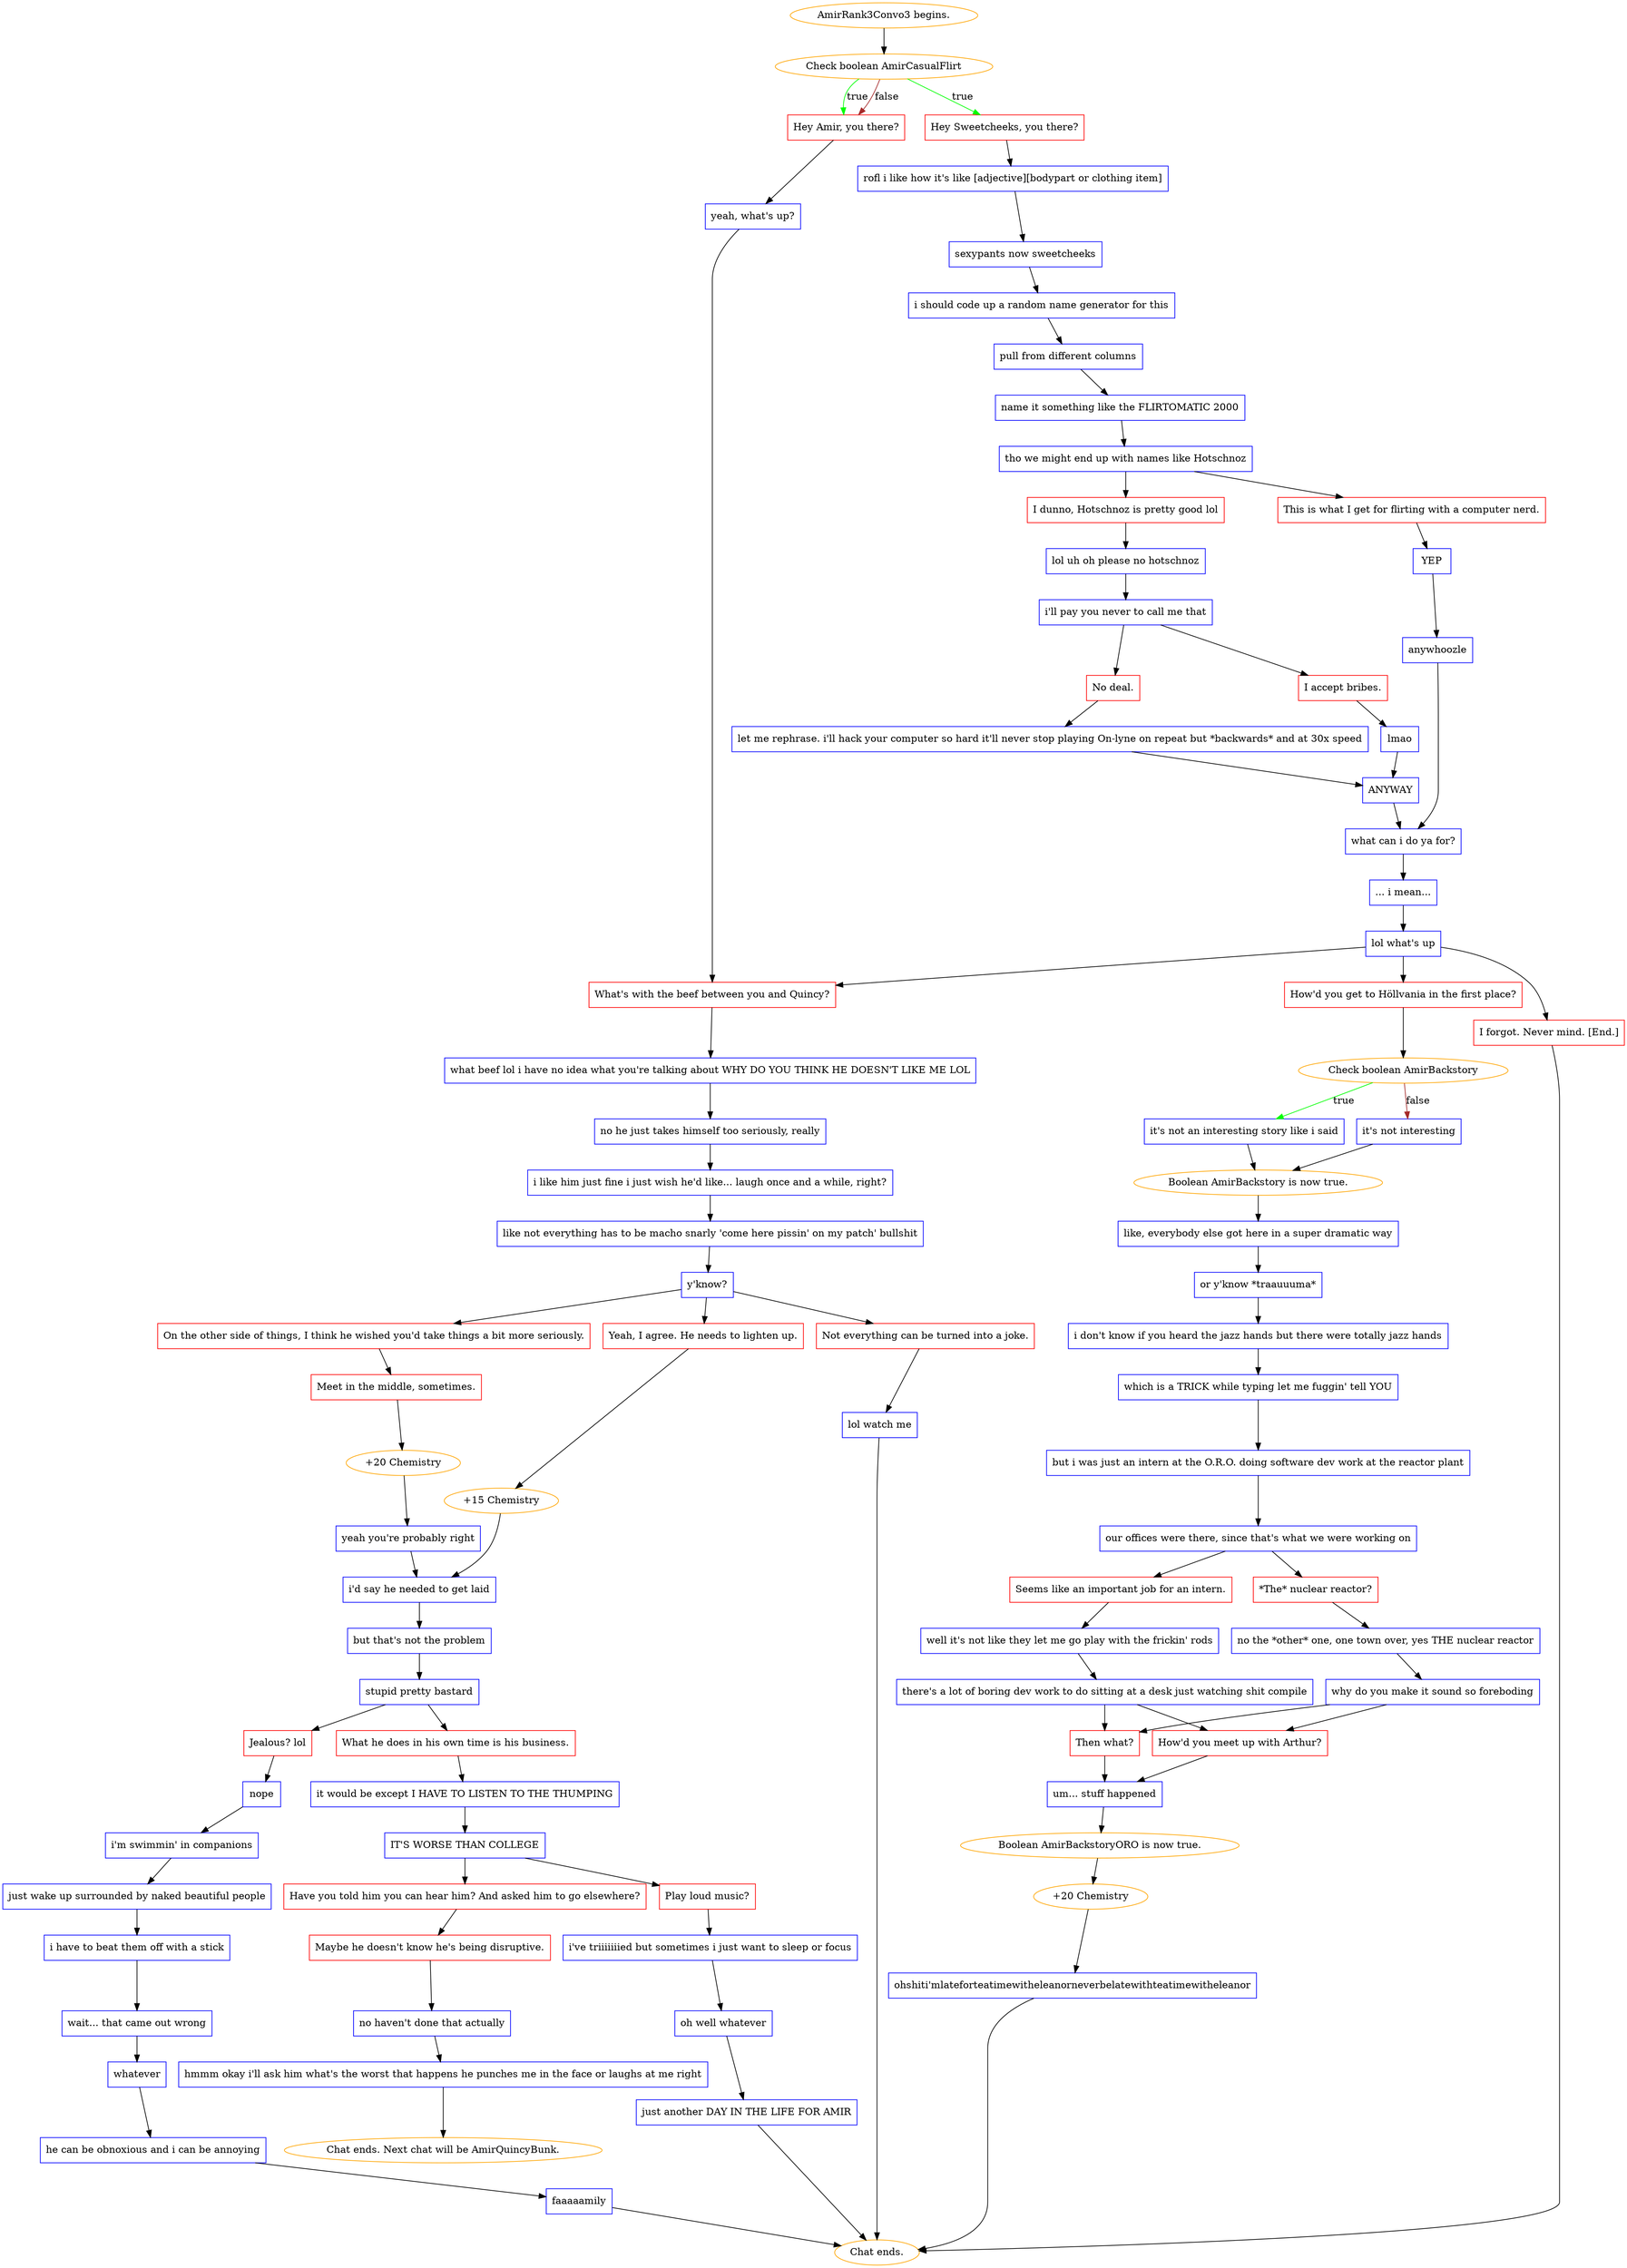 digraph {
	"AmirRank3Convo3 begins." [color=orange];
		"AmirRank3Convo3 begins." -> j2982152212;
	j2982152212 [label="Check boolean AmirCasualFlirt",color=orange];
		j2982152212 -> j2275149675 [label=true,color=green];
		j2982152212 -> j1753893136 [label=true,color=green];
		j2982152212 -> j1753893136 [label=false,color=brown];
	j2275149675 [label="Hey Sweetcheeks, you there?",shape=box,color=red];
		j2275149675 -> j1169523748;
	j1753893136 [label="Hey Amir, you there?",shape=box,color=red];
		j1753893136 -> j1585509816;
	j1169523748 [label="rofl i like how it's like [adjective][bodypart or clothing item]",shape=box,color=blue];
		j1169523748 -> j2011018082;
	j1585509816 [label="yeah, what's up?",shape=box,color=blue];
		j1585509816 -> j791766618;
	j2011018082 [label="sexypants now sweetcheeks",shape=box,color=blue];
		j2011018082 -> j1283158240;
	j791766618 [label="What's with the beef between you and Quincy?",shape=box,color=red];
		j791766618 -> j4081977498;
	j1283158240 [label="i should code up a random name generator for this",shape=box,color=blue];
		j1283158240 -> j1827908080;
	j4081977498 [label="what beef lol i have no idea what you're talking about WHY DO YOU THINK HE DOESN'T LIKE ME LOL",shape=box,color=blue];
		j4081977498 -> j2951627097;
	j1827908080 [label="pull from different columns",shape=box,color=blue];
		j1827908080 -> j4247469127;
	j2951627097 [label="no he just takes himself too seriously, really",shape=box,color=blue];
		j2951627097 -> j2833117917;
	j4247469127 [label="name it something like the FLIRTOMATIC 2000",shape=box,color=blue];
		j4247469127 -> j2130873778;
	j2833117917 [label="i like him just fine i just wish he'd like... laugh once and a while, right?",shape=box,color=blue];
		j2833117917 -> j2787986614;
	j2130873778 [label="tho we might end up with names like Hotschnoz",shape=box,color=blue];
		j2130873778 -> j750356293;
		j2130873778 -> j3437937617;
	j2787986614 [label="like not everything has to be macho snarly 'come here pissin' on my patch' bullshit",shape=box,color=blue];
		j2787986614 -> j904722413;
	j750356293 [label="I dunno, Hotschnoz is pretty good lol",shape=box,color=red];
		j750356293 -> j34546293;
	j3437937617 [label="This is what I get for flirting with a computer nerd.",shape=box,color=red];
		j3437937617 -> j4049550546;
	j904722413 [label="y'know?",shape=box,color=blue];
		j904722413 -> j572579830;
		j904722413 -> j943425210;
		j904722413 -> j3473742607;
	j34546293 [label="lol uh oh please no hotschnoz",shape=box,color=blue];
		j34546293 -> j2927241201;
	j4049550546 [label="YEP",shape=box,color=blue];
		j4049550546 -> j2403447518;
	j572579830 [label="On the other side of things, I think he wished you'd take things a bit more seriously.",shape=box,color=red];
		j572579830 -> j2859093569;
	j943425210 [label="Yeah, I agree. He needs to lighten up.",shape=box,color=red];
		j943425210 -> j3579612431;
	j3473742607 [label="Not everything can be turned into a joke.",shape=box,color=red];
		j3473742607 -> j2799212047;
	j2927241201 [label="i'll pay you never to call me that",shape=box,color=blue];
		j2927241201 -> j903297306;
		j2927241201 -> j3795465361;
	j2403447518 [label="anywhoozle",shape=box,color=blue];
		j2403447518 -> j492003349;
	j2859093569 [label="Meet in the middle, sometimes.",shape=box,color=red];
		j2859093569 -> j2798952232;
	j3579612431 [label="+15 Chemistry",color=orange];
		j3579612431 -> j745265135;
	j2799212047 [label="lol watch me",shape=box,color=blue];
		j2799212047 -> "Chat ends.";
	j903297306 [label="I accept bribes.",shape=box,color=red];
		j903297306 -> j2175851111;
	j3795465361 [label="No deal.",shape=box,color=red];
		j3795465361 -> j3180416163;
	j492003349 [label="what can i do ya for?",shape=box,color=blue];
		j492003349 -> j3102654945;
	j2798952232 [label="+20 Chemistry",color=orange];
		j2798952232 -> j3218855421;
	j745265135 [label="i'd say he needed to get laid",shape=box,color=blue];
		j745265135 -> j2428435498;
	"Chat ends." [color=orange];
	j2175851111 [label="lmao",shape=box,color=blue];
		j2175851111 -> j1605298001;
	j3180416163 [label="let me rephrase. i'll hack your computer so hard it'll never stop playing On-lyne on repeat but *backwards* and at 30x speed",shape=box,color=blue];
		j3180416163 -> j1605298001;
	j3102654945 [label="... i mean...",shape=box,color=blue];
		j3102654945 -> j1998965654;
	j3218855421 [label="yeah you're probably right",shape=box,color=blue];
		j3218855421 -> j745265135;
	j2428435498 [label="but that's not the problem",shape=box,color=blue];
		j2428435498 -> j1125629423;
	j1605298001 [label="ANYWAY",shape=box,color=blue];
		j1605298001 -> j492003349;
	j1998965654 [label="lol what's up",shape=box,color=blue];
		j1998965654 -> j143748447;
		j1998965654 -> j791766618;
		j1998965654 -> j627990008;
	j1125629423 [label="stupid pretty bastard",shape=box,color=blue];
		j1125629423 -> j1872882187;
		j1125629423 -> j825109891;
	j143748447 [label="How'd you get to Höllvania in the first place?",shape=box,color=red];
		j143748447 -> j1182970936;
	j627990008 [label="I forgot. Never mind. [End.]",shape=box,color=red];
		j627990008 -> "Chat ends.";
	j1872882187 [label="Jealous? lol",shape=box,color=red];
		j1872882187 -> j2150706492;
	j825109891 [label="What he does in his own time is his business.",shape=box,color=red];
		j825109891 -> j3382540446;
	j1182970936 [label="Check boolean AmirBackstory",color=orange];
		j1182970936 -> j137906788 [label=true,color=green];
		j1182970936 -> j3790625386 [label=false,color=brown];
	j2150706492 [label="nope",shape=box,color=blue];
		j2150706492 -> j3109255522;
	j3382540446 [label="it would be except I HAVE TO LISTEN TO THE THUMPING",shape=box,color=blue];
		j3382540446 -> j2986048153;
	j137906788 [label="it's not an interesting story like i said",shape=box,color=blue];
		j137906788 -> j3206034422;
	j3790625386 [label="it's not interesting",shape=box,color=blue];
		j3790625386 -> j3206034422;
	j3109255522 [label="i'm swimmin' in companions",shape=box,color=blue];
		j3109255522 -> j2807251003;
	j2986048153 [label="IT'S WORSE THAN COLLEGE",shape=box,color=blue];
		j2986048153 -> j523562554;
		j2986048153 -> j3022794160;
	j3206034422 [label="Boolean AmirBackstory is now true.",color=orange];
		j3206034422 -> j2835744571;
	j2807251003 [label="just wake up surrounded by naked beautiful people",shape=box,color=blue];
		j2807251003 -> j1007798895;
	j523562554 [label="Have you told him you can hear him? And asked him to go elsewhere?",shape=box,color=red];
		j523562554 -> j3384918195;
	j3022794160 [label="Play loud music?",shape=box,color=red];
		j3022794160 -> j2479975961;
	j2835744571 [label="like, everybody else got here in a super dramatic way",shape=box,color=blue];
		j2835744571 -> j1556534638;
	j1007798895 [label="i have to beat them off with a stick",shape=box,color=blue];
		j1007798895 -> j4094420346;
	j3384918195 [label="Maybe he doesn't know he's being disruptive.",shape=box,color=red];
		j3384918195 -> j1657874715;
	j2479975961 [label="i've triiiiiiied but sometimes i just want to sleep or focus",shape=box,color=blue];
		j2479975961 -> j2695403582;
	j1556534638 [label="or y'know *traauuuma*",shape=box,color=blue];
		j1556534638 -> j3140634325;
	j4094420346 [label="wait... that came out wrong",shape=box,color=blue];
		j4094420346 -> j1653263543;
	j1657874715 [label="no haven't done that actually",shape=box,color=blue];
		j1657874715 -> j3402668297;
	j2695403582 [label="oh well whatever",shape=box,color=blue];
		j2695403582 -> j617729048;
	j3140634325 [label="i don't know if you heard the jazz hands but there were totally jazz hands",shape=box,color=blue];
		j3140634325 -> j2692014;
	j1653263543 [label="whatever",shape=box,color=blue];
		j1653263543 -> j260411036;
	j3402668297 [label="hmmm okay i'll ask him what's the worst that happens he punches me in the face or laughs at me right",shape=box,color=blue];
		j3402668297 -> "Chat ends. Next chat will be AmirQuincyBunk.";
	j617729048 [label="just another DAY IN THE LIFE FOR AMIR",shape=box,color=blue];
		j617729048 -> "Chat ends.";
	j2692014 [label="which is a TRICK while typing let me fuggin' tell YOU",shape=box,color=blue];
		j2692014 -> j3916858148;
	j260411036 [label="he can be obnoxious and i can be annoying",shape=box,color=blue];
		j260411036 -> j383782669;
	"Chat ends. Next chat will be AmirQuincyBunk." [color=orange];
	j3916858148 [label="but i was just an intern at the O.R.O. doing software dev work at the reactor plant",shape=box,color=blue];
		j3916858148 -> j3187901678;
	j383782669 [label="faaaaamily",shape=box,color=blue];
		j383782669 -> "Chat ends.";
	j3187901678 [label="our offices were there, since that's what we were working on",shape=box,color=blue];
		j3187901678 -> j3895129635;
		j3187901678 -> j2076345650;
	j3895129635 [label="*The* nuclear reactor?",shape=box,color=red];
		j3895129635 -> j4174689182;
	j2076345650 [label="Seems like an important job for an intern.",shape=box,color=red];
		j2076345650 -> j918146026;
	j4174689182 [label="no the *other* one, one town over, yes THE nuclear reactor",shape=box,color=blue];
		j4174689182 -> j576784270;
	j918146026 [label="well it's not like they let me go play with the frickin' rods",shape=box,color=blue];
		j918146026 -> j675695172;
	j576784270 [label="why do you make it sound so foreboding",shape=box,color=blue];
		j576784270 -> j664539546;
		j576784270 -> j108107520;
	j675695172 [label="there's a lot of boring dev work to do sitting at a desk just watching shit compile",shape=box,color=blue];
		j675695172 -> j664539546;
		j675695172 -> j108107520;
	j664539546 [label="Then what?",shape=box,color=red];
		j664539546 -> j3535091715;
	j108107520 [label="How'd you meet up with Arthur?",shape=box,color=red];
		j108107520 -> j3535091715;
	j3535091715 [label="um... stuff happened",shape=box,color=blue];
		j3535091715 -> j219885522;
	j219885522 [label="Boolean AmirBackstoryORO is now true.",color=orange];
		j219885522 -> j3326710603;
	j3326710603 [label="+20 Chemistry",color=orange];
		j3326710603 -> j2284494763;
	j2284494763 [label="ohshiti'mlateforteatimewitheleanorneverbelatewithteatimewitheleanor",shape=box,color=blue];
		j2284494763 -> "Chat ends.";
}
